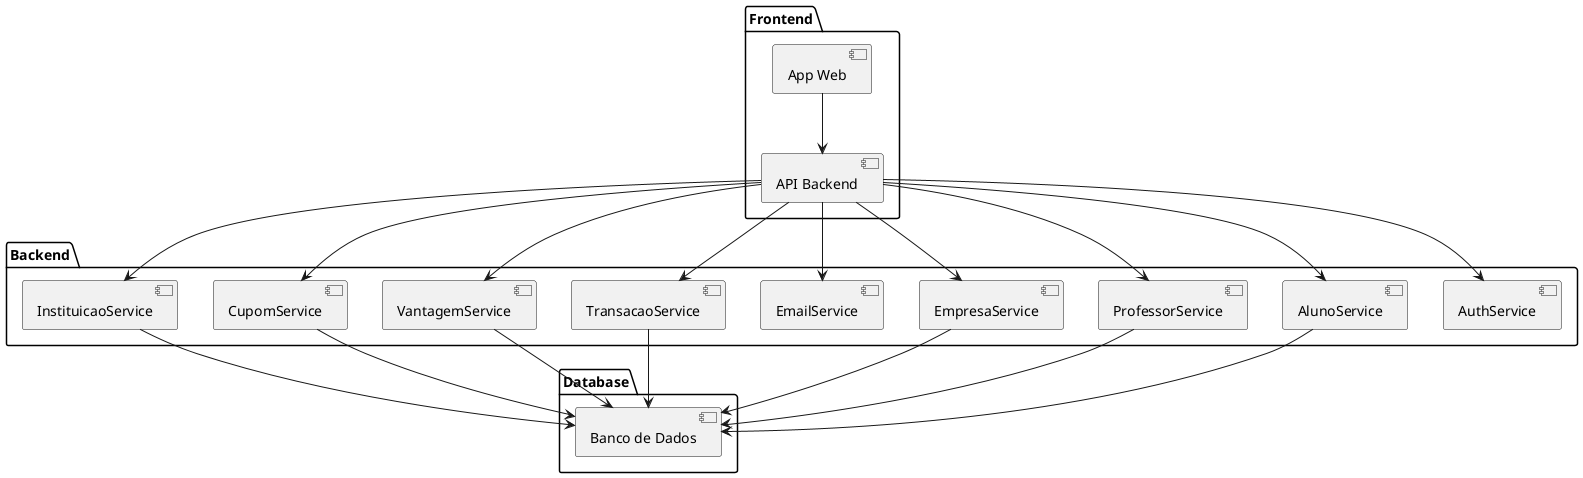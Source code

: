 @startuml
' Diagrama de Componentes
package "Frontend" {
  [App Web] --> [API Backend]
}

package "Backend" {
  [API Backend] --> [AuthService]
  [API Backend] --> [AlunoService]
  [API Backend] --> [ProfessorService]
  [API Backend] --> [EmpresaService]
  [API Backend] --> [EmailService]
  [API Backend] --> [TransacaoService]
  [API Backend] --> [VantagemService]
  [API Backend] --> [CupomService]
  [API Backend] --> [InstituicaoService]
}

package "Database" {
  [Banco de Dados]
}

[AlunoService] --> [Banco de Dados]
[ProfessorService] --> [Banco de Dados]
[EmpresaService] --> [Banco de Dados]
[TransacaoService] --> [Banco de Dados]
[VantagemService] --> [Banco de Dados]
[CupomService] --> [Banco de Dados]
[InstituicaoService] --> [Banco de Dados]
@enduml